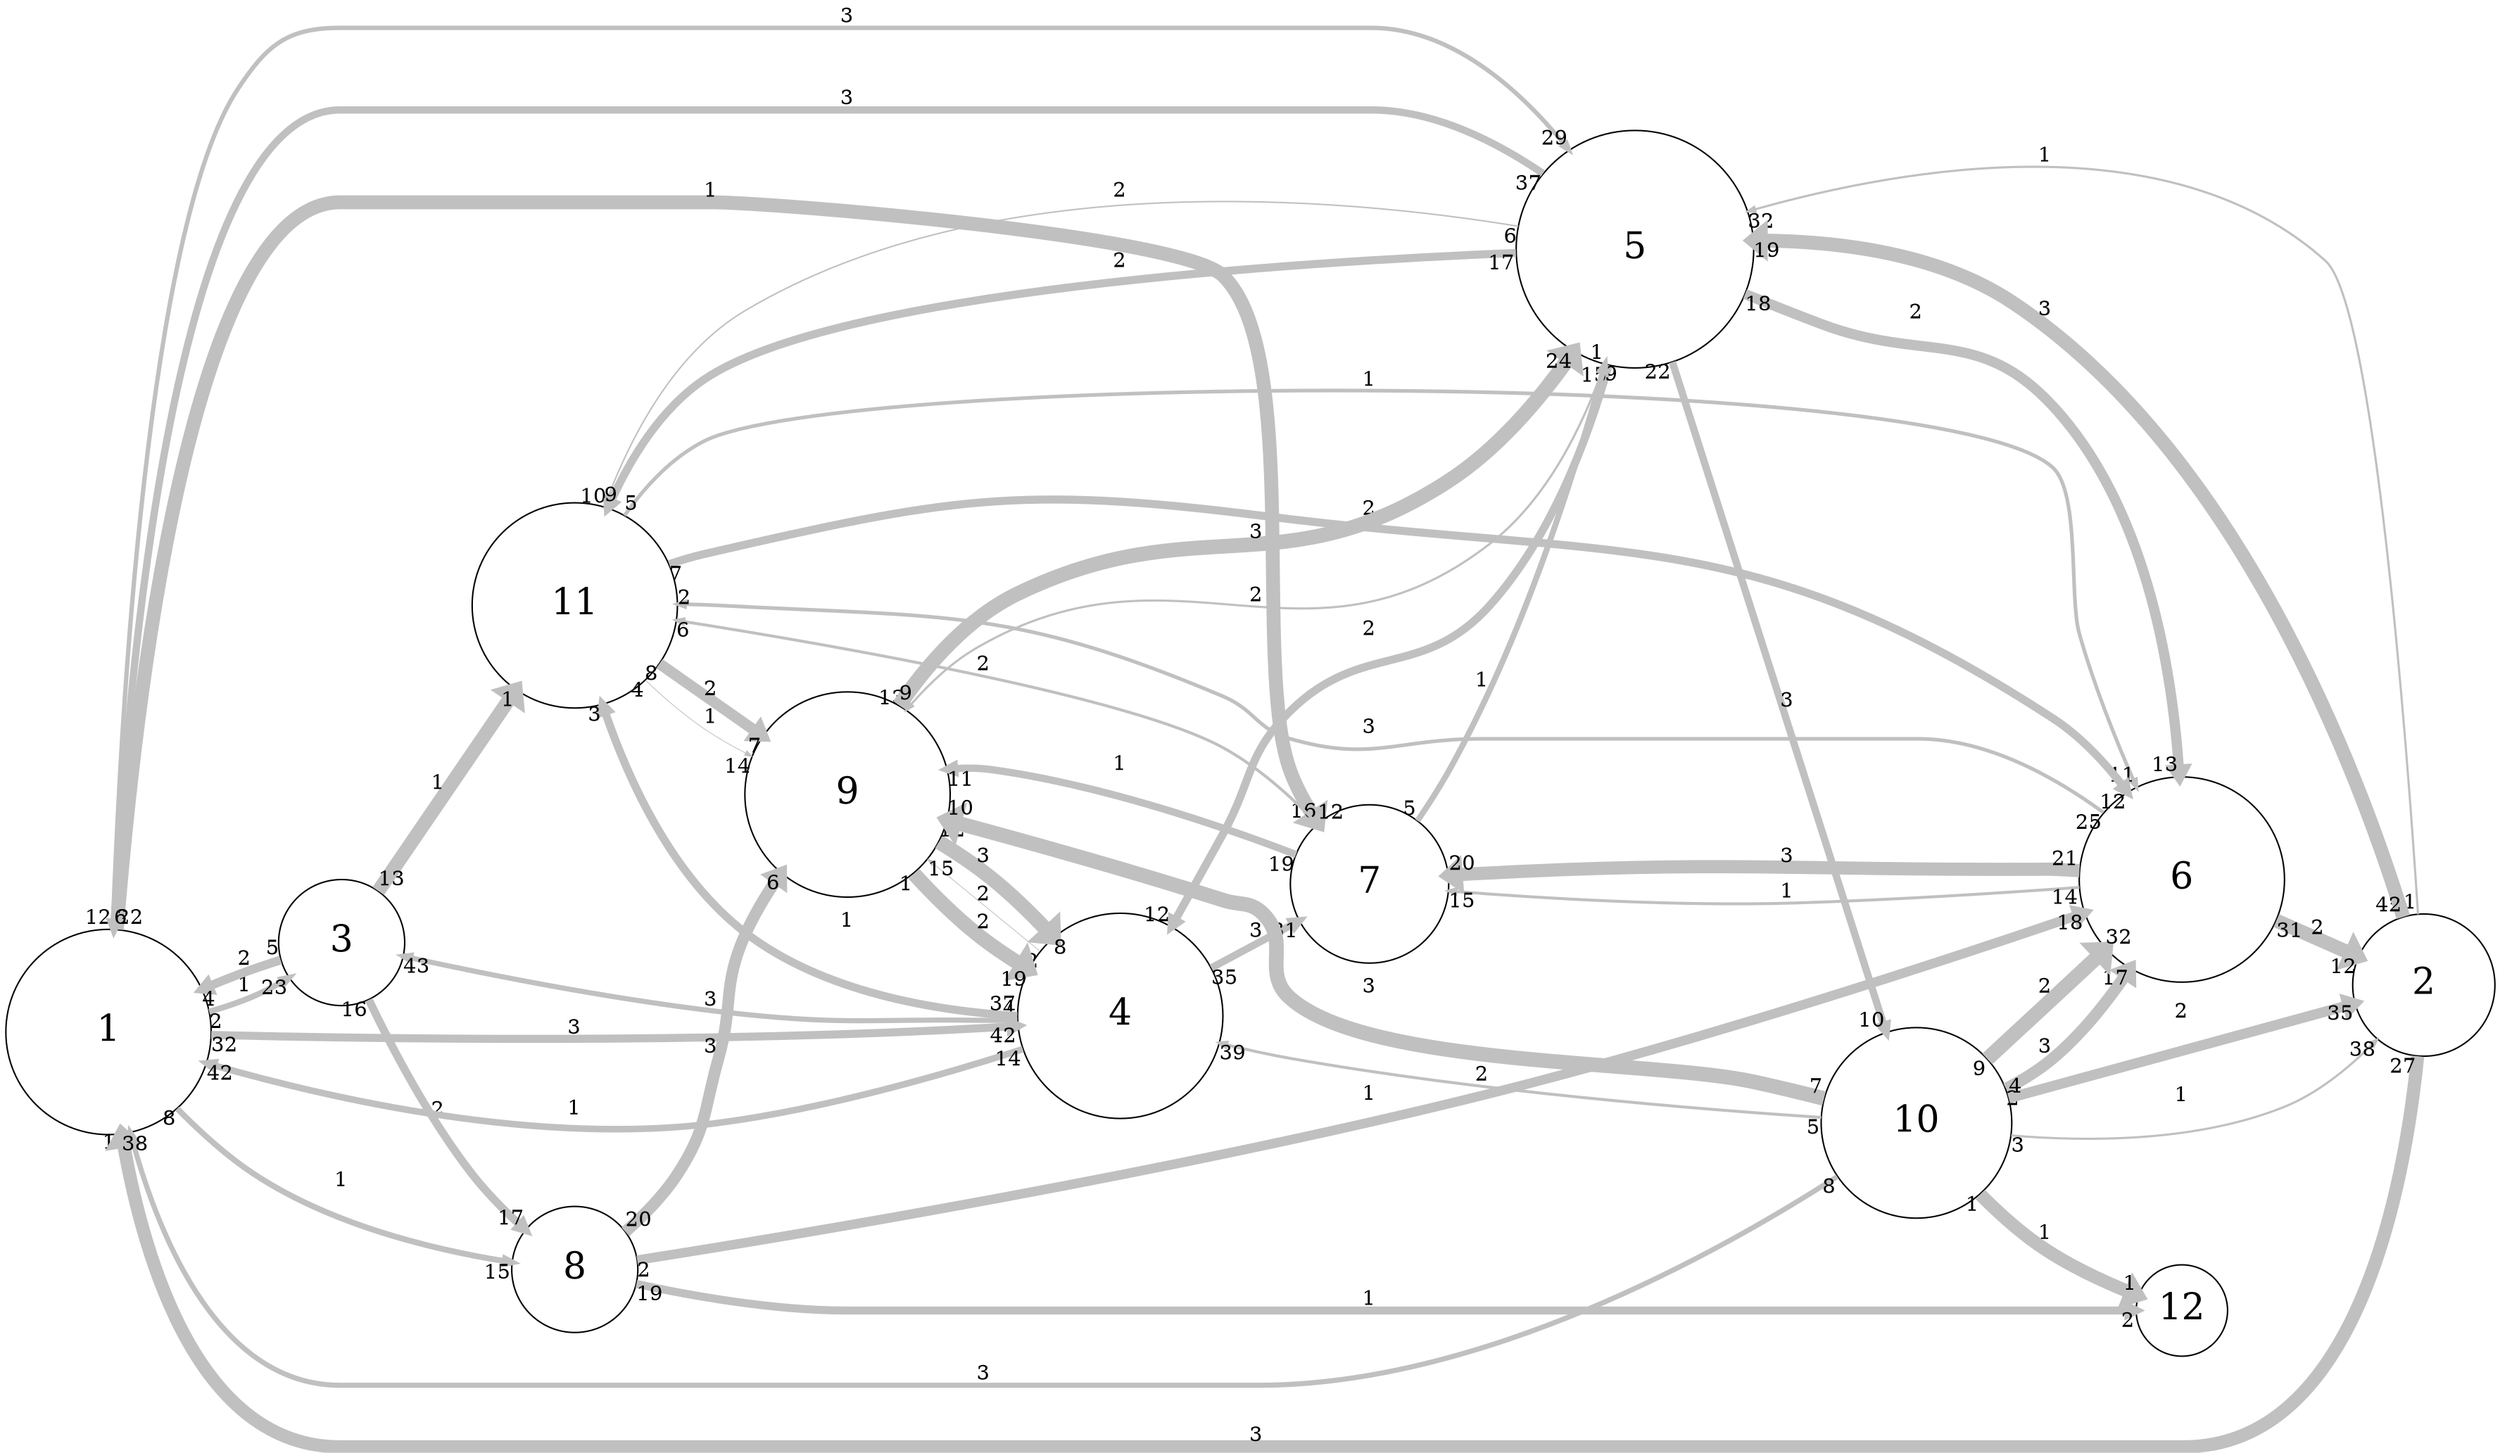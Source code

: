 digraph "" {
	graph [bb="0,0,1670,992.5",
		overlap=false,
		rankdir=LR,
		ratio=0.5,
		scale=1,
		splines=spline
	];
	node [fontsize=25,
		label="\N",
		shape=circle
	];
	edge [arrowsize=0.5,
		splines=true
	];
	0	[height=1.95,
		label=1,
		pos="69.95,282",
		width=1.95];
	2	[height=1.2,
		label=3,
		pos="225.95,342",
		width=1.2];
	0 -> 2	[key=0,
		capacity=1,
		color=grey,
		from_pd=1,
		head_lp="182.88,309.71",
		headlabel=23,
		label=1,
		lp="161.95,313.25",
		penwidth=4.0,
		pos="e,189.63,317.96 139.04,296.3 148.02,298.95 156.99,302.01 165.33,305.5 170.3,307.59 175.35,310.05 180.3,312.7",
		pt=13,
		tail_lp="142.42,304.55",
		taillabel=2,
		to_pd=22];
	3	[height=1.95,
		label=4,
		pos="748.95,295",
		width=1.95];
	0 -> 3	[key=0,
		capacity=3,
		color=grey,
		from_pd=31,
		head_lp="672.38,277.53",
		headlabel=42,
		label=3,
		lp="382.95,282.25",
		penwidth=5.5,
		pos="e,679.13,285.78 140.5,278.77 250.9,274.43 472.92,268.87 660.33,284 662.81,284.2 665.33,284.42 667.87,284.65",
		pt=10,
		tail_lp="147.25,270.52",
		taillabel=32,
		to_pd=41];
	4	[height=2.25,
		label=5,
		pos="1094,808",
		width=2.25];
	0 -> 4	[key=0,
		capacity=3,
		color=grey,
		from_pd=11,
		head_lp="1047.9,887.01",
		headlabel=29,
		label=3,
		lp="565.95,984.25",
		penwidth=3.0,
		pos="e,1054.7,878.76 73.2,352.55 79.062,500.31 98.761,836.53 158.58,932 177.37,961.99 189.56,976 224.95,976 224.95,976 224.95,976 916.95,\
976 973.34,976 1018.8,930.32 1049.3,886.6",
		pt=15,
		tail_lp="66.45,360.8",
		taillabel=12,
		to_pd=28];
	6	[height=1.5,
		label=7,
		pos="915.95,388",
		width=1.5];
	0 -> 6	[key=0,
		capacity=1,
		color=grey,
		from_pd=21,
		head_lp="873.85,437.52",
		headlabel=16,
		label=1,
		lp="473.95,860.25",
		penwidth=9.5,
		pos="e,880.6,429.27 75.159,352.46 86.2,504.97 122.57,852 224.95,852 224.95,852 224.95,852 474.95,852 494.26,852 805.42,817.57 819.15,\
804 873.3,750.46 835.41,535.38 861.95,464 865.03,455.71 869.24,447.47 873.94,439.65",
		pt=2,
		tail_lp="81.909,360.71",
		taillabel=22,
		to_pd=15];
	7	[height=1.2,
		label=8,
		pos="382.95,119",
		width=1.2];
	0 -> 7	[key=0,
		capacity=1,
		color=grey,
		from_pd=7,
		head_lp="332.76,115.07",
		headlabel=15,
		label=1,
		lp="225.95,182.25",
		penwidth=4.0,
		pos="e,339.51,123.32 117.93,230.2 130.63,217.2 144.72,203.64 158.58,192 207.36,151.01 279.76,132.86 328.81,124.94",
		pt=13,
		tail_lp="114.55,238.45",
		taillabel=8,
		to_pd=14];
	2 -> 0	[key=0,
		capacity=2,
		color=grey,
		from_pd=4,
		head_lp="130.32,303.63",
		headlabel=4,
		label=2,
		lp="161.95,331.25",
		penwidth=6.0,
		pos="e,133.7,311.88 183.94,330.59 175.48,327.98 166.68,325.06 158.58,322 153.87,320.23 149.06,318.32 144.24,316.33",
		pt=9,
		tail_lp="180.56,338.84",
		taillabel=5,
		to_pd=3];
	2 -> 7	[key=0,
		capacity=2,
		color=grey,
		from_pd=15,
		head_lp="342.06,154.43",
		headlabel=17,
		label=2,
		lp="290.95,228.25",
		penwidth=5.5,
		pos="e,348.81,146.18 244.04,302.57 259.45,269.26 284.06,221.2 312.75,184 320.93,173.4 330.89,162.98 340.67,153.69",
		pt=10,
		tail_lp="250.79,294.32",
		taillabel=16,
		to_pd=16];
	10	[height=1.95,
		label=11,
		pos="382.95,570",
		width=1.95];
	2 -> 10	[key=0,
		capacity=1,
		color=grey,
		from_pd=12,
		head_lp="339.16,503.77",
		headlabel=1,
		label=1,
		lp="290.95,443.25",
		penwidth=9.5,
		pos="e,342.54,512.02 251.17,377.62 273.7,410.76 307.86,461.02 335.63,501.86",
		pt=2,
		tail_lp="257.92,385.88",
		taillabel=13,
		to_pd=0];
	3 -> 0	[key=0,
		capacity=1,
		color=grey,
		from_pd=13,
		head_lp="143.4,251.03",
		headlabel=42,
		label=1,
		lp="382.95,227.25",
		penwidth=4.5,
		pos="e,136.65,259.28 682.63,270.57 628.5,251.69 549.1,227.14 477.33,217 361.82,200.69 228.36,231.62 146.82,256.17",
		pt=12,
		tail_lp="675.88,262.32",
		taillabel=14,
		to_pd=41];
	3 -> 2	[key=0,
		capacity=3,
		color=grey,
		from_pd=3,
		head_lp="274.84,340.41",
		headlabel=43,
		label=3,
		lp="473.95,302.25",
		penwidth=3.5,
		pos="e,268.09,332.16 678.66,289.44 670.21,289.1 661.7,288.92 653.58,289 583.42,289.67 565.55,284.89 495.75,292 419.22,299.79 331.87,317.75 \
278.06,329.89",
		pt=14,
		tail_lp="675.28,297.69",
		taillabel=4,
		to_pd=42];
	3 -> 6	[key=0,
		capacity=3,
		color=grey,
		from_pd=34,
		head_lp="861.66,353.52",
		headlabel=31,
		label=3,
		lp="839.95,355.25",
		penwidth=5.0,
		pos="e,868.41,361.77 810.45,329.1 826.3,338.03 843.31,347.62 858.9,356.41",
		pt=11,
		tail_lp="817.2,337.35",
		taillabel=35,
		to_pd=30];
	3 -> 10	[key=0,
		capacity=1,
		color=grey,
		from_pd=36,
		head_lp="397.13,493.37",
		headlabel=3,
		label=1,
		lp="565.95,353.25",
		penwidth=5.5,
		pos="e,400.5,501.62 678.35,292.96 623.55,294.84 547.97,305.54 495.75,345.5 449.04,381.25 420.49,441.78 403.95,490.99",
		pt=10,
		tail_lp="671.6,301.21",
		taillabel=37,
		to_pd=2];
	8	[height=1.95,
		label=9,
		pos="565.95,441",
		width=1.95];
	3 -> 8	[key=0,
		capacity=2,
		color=grey,
		from_pd=1,
		head_lp="612.15,374.25",
		headlabel=15,
		label=2,
		lp="656.95,341.25",
		penwidth=0.5,
		pos="e,605.4,382.5 682.17,316.76 672.12,321.49 662.23,327.05 653.58,333.5 636.91,345.9 621.61,362.23 608.65,378.4",
		pt=20,
		tail_lp="678.79,325.01",
		taillabel=2,
		to_pd=14];
	4 -> 0	[key=0,
		capacity=3,
		color=grey,
		from_pd=36,
		head_lp="76.567,360.74",
		headlabel=6,
		label=3,
		lp="565.95,926.25",
		penwidth=5.0,
		pos="e,73.192,352.49 1036.5,865.58 1004.3,892.19 961.63,918 916.95,918 224.95,918 224.95,918 224.95,918 112.12,918 81.666,535.08 73.685,\
363.48",
		pt=11,
		tail_lp="1029.7,857.33",
		taillabel=37,
		to_pd=5];
	4 -> 3	[key=0,
		capacity=2,
		color=grey,
		from_pd=14,
		head_lp="790.99,364.51",
		headlabel=12,
		label=2,
		lp="915.95,565.25",
		penwidth=5.5,
		pos="e,784.24,356.26 1071.4,729.93 1055.6,682.86 1030.6,623.75 994.33,580 951.46,528.27 908.98,554.99 861.95,507 832.07,476.51 838.94,\
458.83 819.15,421 809.78,403.09 799.41,383.9 789.61,366.03",
		pt=10,
		tail_lp="1078.2,721.68",
		taillabel=15,
		to_pd=11];
	4 -> 10	[key=0,
		capacity=2,
		color=grey,
		from_pd=16,
		head_lp="409.9,645.64",
		headlabel=10,
		label=2,
		lp="748.95,807.25",
		penwidth=5.5,
		pos="e,403.15,637.39 1012.7,807.38 864.94,804.78 556.91,792.21 470.58,733 441,712.72 420.73,679.03 407.28,647.53",
		pt=10,
		tail_lp="1006,799.13",
		taillabel=17,
		to_pd=9];
	4 -> 10	[key=1,
		capacity=2,
		color=grey,
		from_pd=5,
		head_lp="397.4,646.5",
		headlabel=9,
		label=2,
		lp="748.95,854.25",
		penwidth=1.0,
		pos="e,400.78,638.25 1014.8,825.49 894.15,848.05 659.23,873.8 495.75,777 447.64,748.51 419.01,691.3 402.79,644.23",
		pt=19,
		tail_lp="1011.5,833.74",
		taillabel=6,
		to_pd=8];
	4 -> 8	[key=0,
		capacity=2,
		color=grey,
		from_pd=8,
		head_lp="596.93,508.88",
		headlabel=13,
		label=2,
		lp="839.95,587.25",
		penwidth=1.5,
		pos="e,603.68,500.63 1069.7,730.63 1054.3,692.13 1030.2,648.15 994.33,621 870.86,527.48 785.56,629.04 653.58,548 636.19,537.33 620.77,\
521.88 607.93,506.02",
		pt=18,
		tail_lp="1066.3,722.38",
		taillabel=9,
		to_pd=12];
	5	[height=1.95,
		label=6,
		pos="1460,386",
		width=1.95];
	4 -> 5	[key=0,
		capacity=2,
		color=grey,
		from_pd=17,
		head_lp="1450.8,464.63",
		headlabel=13,
		label=2,
		lp="1282,766.25",
		penwidth=7.0,
		pos="e,1457.5,456.38 1169.4,777.3 1185.1,770.97 1201.6,764.43 1217.2,758.5 1285.2,732.49 1321.8,756.41 1371.3,703 1430.6,639.03 1450.3,\
538.55 1456.6,467.89",
		pt=7,
		tail_lp="1176.2,785.55",
		taillabel=18,
		to_pd=12];
	9	[height=1.8,
		label=10,
		pos="1282,220",
		width=1.8];
	4 -> 9	[key=0,
		capacity=3,
		color=grey,
		from_pd=21,
		head_lp="1254.7,289.85",
		headlabel=10,
		label=3,
		lp="1196,504.25",
		penwidth=5.0,
		pos="e,1261.5,281.6 1119.4,730.83 1155.5,616.43 1222.9,403.42 1258.2,292.05",
		pt=11,
		tail_lp="1126.1,722.58",
		taillabel=22,
		to_pd=9];
	6 -> 4	[key=0,
		capacity=1,
		color=grey,
		from_pd=4,
		head_lp="1075.4,738.07",
		headlabel=1,
		label=1,
		lp="990.95,516.25",
		penwidth=4.0,
		pos="e,1072,729.82 949.38,430.65 956.67,441.24 963.99,452.77 969.95,464 1013.8,546.64 1047.9,648.25 1069,719.53",
		pt=13,
		tail_lp="946.01,438.9",
		taillabel=5,
		to_pd=0];
	6 -> 10	[key=0,
		capacity=2,
		color=grey,
		from_pd=11,
		head_lp="456.39,552.71",
		headlabel=6,
		label=2,
		lp="656.95,535.25",
		penwidth=2.0,
		pos="e,453.01,560.96 881.73,430.17 864.9,448.78 842.99,469.27 819.15,482 758.12,514.58 568.69,544.74 460.95,559.85",
		pt=17,
		tail_lp="888.48,438.42",
		taillabel=12,
		to_pd=5];
	6 -> 8	[key=0,
		capacity=1,
		color=grey,
		from_pd=18,
		head_lp="639.37,472.68",
		headlabel=11,
		label=1,
		lp="748.95,469.25",
		penwidth=5.0,
		pos="e,632.62,464.43 865.76,408.07 815.23,427.44 733.8,455.23 660.33,465 654.81,465.73 649.16,465.87 643.5,465.56",
		pt=11,
		tail_lp="859.01,416.32",
		taillabel=19,
		to_pd=10];
	7 -> 8	[key=0,
		capacity=3,
		color=grey,
		from_pd=19,
		head_lp="516.44,379.51",
		headlabel=6,
		label=3,
		lp="473.95,262.25",
		penwidth=8.0,
		pos="e,519.81,387.76 417.83,144.55 430.42,155.5 443.88,169.19 453.15,184 492.89,247.46 464.98,278.73 495.75,347 500.5,357.53 506.56,368.03 \
513.12,378",
		pt=5,
		tail_lp="424.58,136.3",
		taillabel=20,
		to_pd=5];
	7 -> 5	[key=0,
		capacity=1,
		color=grey,
		from_pd=1,
		head_lp="1386.2,355.42",
		headlabel=18,
		label=1,
		lp="915.95,245.25",
		penwidth=6.5,
		pos="e,1393,363.67 425.7,126.14 524.96,143.43 782.58,190.09 994.33,244 1132.4,279.15 1290.5,329.72 1382.1,360.07",
		pt=8,
		tail_lp="429.08,117.89",
		taillabel=2,
		to_pd=17];
	11	[height=0.78211,
		label=12,
		pos="1460,93",
		width=0.78211];
	7 -> 11	[key=0,
		capacity=1,
		color=grey,
		from_pd=18,
		head_lp="1428.1,84.498",
		headlabel=2,
		label=1,
		lp="915.95,100.25",
		penwidth=5.5,
		pos="e,1431.5,92.748 425.38,109.25 461.9,101.52 516.66,92 564.95,92 564.95,92 564.95,92 1283,92 1330.2,92 1384.5,92.364 1420.2,92.653",
		pt=10,
		tail_lp="432.13,101",
		taillabel=19,
		to_pd=1];
	1	[height=1.35,
		label=2,
		pos="1621,311",
		width=1.35];
	1 -> 0	[key=0,
		capacity=3,
		color=grey,
		from_pd=26,
		head_lp="71.893,203.68",
		headlabel=38,
		label=3,
		lp="839.95,8.25",
		penwidth=9.0,
		pos="e,78.643,211.93 1616.9,262.41 1608.6,174.94 1577.4,0 1461,0 224.95,0 224.95,0 224.95,0 133.1,0 95.697,116.66 80.697,199.91",
		pt=3,
		tail_lp="1610.2,254.16",
		taillabel=27,
		to_pd=37];
	1 -> 4	[key=0,
		capacity=1,
		color=grey,
		from_pd=40,
		head_lp="1177.4,842.64",
		headlabel=32,
		label=1,
		lp="1368,873.25",
		penwidth=1.5,
		pos="e,1170.6,834.39 1617,359.56 1609.3,477.84 1586.9,773.39 1554.3,803 1452.7,895.48 1279.8,865.74 1177.6,836.41",
		pt=18,
		tail_lp="1610.2,367.81",
		taillabel=41,
		to_pd=31];
	1 -> 4	[key=1,
		capacity=3,
		color=grey,
		from_pd=41,
		head_lp="1181.7,806.56",
		headlabel=19,
		label=3,
		lp="1368,770.25",
		penwidth=9.5,
		pos="e,1174.9,814.81 1607.4,358.14 1579,454.58 1500.1,673.8 1346.8,775 1300.2,805.74 1238.1,814.15 1187.3,814.8",
		pt=2,
		tail_lp="1600.6,366.39",
		taillabel=42,
		to_pd=18];
	10 -> 8	[key=0,
		capacity=2,
		color=grey,
		from_pd=7,
		head_lp="511.44,473.29",
		headlabel=7,
		label=2,
		lp="473.95,513.25",
		penwidth=7.5,
		pos="e,508.07,481.54 440.72,529.54 459.08,516.45 479.6,501.83 498.59,488.29",
		pt=6,
		tail_lp="437.35,521.29",
		taillabel=8,
		to_pd=6];
	10 -> 8	[key=1,
		capacity=1,
		color=grey,
		from_pd=3,
		head_lp="493.6,475.36",
		headlabel=14,
		label=1,
		lp="473.95,492.25",
		penwidth=0.5,
		pos="e,500.35,467.11 430.77,517.97 443,506.08 456.67,494.12 470.58,484.5 478.34,479.13 486.87,474.14 495.53,469.59",
		pt=20,
		tail_lp="427.4,509.72",
		taillabel=4,
		to_pd=13];
	10 -> 5	[key=0,
		capacity=1,
		color=grey,
		from_pd=4,
		head_lp="1435,457.24",
		headlabel=11,
		label=1,
		lp="915.95,728.25",
		penwidth=2.5,
		pos="e,1428.3,448.99 413.9,633.18 427.84,655.44 446.71,678.11 470.58,691 558.69,738.58 1298.8,730 1371.3,661 1407.6,626.54 1375.8,598.03 \
1389.8,550 1398.8,518.66 1412.2,485.28 1424.8,456.87",
		pt=16,
		tail_lp="417.27,641.43",
		taillabel=5,
		to_pd=10];
	10 -> 5	[key=1,
		capacity=2,
		color=grey,
		from_pd=6,
		head_lp="1408.9,432.64",
		headlabel=12,
		label=2,
		lp="915.95,649.25",
		penwidth=5.5,
		pos="e,1415.7,440.89 449.62,593.07 538.67,621.48 702.73,663.71 843.33,644 1073.8,611.69 1146.7,618.84 1346.8,500 1369.2,486.66 1390.3,\
467.73 1408,449.12",
		pt=10,
		tail_lp="453,601.32",
		taillabel=7,
		to_pd=11];
	8 -> 3	[key=0,
		capacity=3,
		color=grey,
		from_pd=11,
		head_lp="708.4,358.35",
		headlabel=8,
		label=3,
		lp="656.95,404.25",
		penwidth=10.0,
		pos="e,705.03,350.1 630.16,412.54 640.64,406.7 651.1,400.13 660.33,393 673.06,383.16 685.43,371.3 696.67,359.28",
		pt=1,
		tail_lp="636.91,404.29",
		taillabel=12,
		to_pd=7];
	8 -> 3	[key=1,
		capacity=2,
		color=grey,
		from_pd=0,
		head_lp="686.93,347.02",
		headlabel=19,
		label=2,
		lp="656.95,376.25",
		penwidth=10.0,
		pos="e,693.68,338.77 621.26,397.2 641.03,381.24 663.57,363.06 684.1,346.5",
		pt=1,
		tail_lp="617.88,405.45",
		taillabel=1,
		to_pd=18];
	8 -> 4	[key=0,
		capacity=3,
		color=grey,
		from_pd=8,
		head_lp="1055.7,732.23",
		headlabel=24,
		label=3,
		lp="839.95,631.25",
		penwidth=10.0,
		pos="e,1049,740.48 598.82,503.28 617.75,533.57 644.74,567.37 678.75,586 796.27,650.35 856.63,592.51 969.95,664 997.2,681.19 1021.6,706.32 \
1041.4,730.79",
		pt=1,
		tail_lp="595.44,495.03",
		taillabel=9,
		to_pd=23];
	5 -> 6	[key=0,
		capacity=1,
		color=grey,
		from_pd=13,
		head_lp="976.73,373.19",
		headlabel=15,
		label=1,
		lp="1196,377.25",
		penwidth=2.0,
		pos="e,969.98,381.44 1389.6,380.39 1337.3,376.46 1263.9,371.55 1199.3,369.5 1122.9,367.07 1035,374.44 977.84,380.59",
		pt=17,
		tail_lp="1382.8,372.14",
		taillabel=14,
		to_pd=14];
	5 -> 6	[key=1,
		capacity=3,
		color=grey,
		from_pd=20,
		head_lp="976.9,400.42",
		headlabel=20,
		label=3,
		lp="1196,402.25",
		penwidth=9.0,
		pos="e,970.15,392.17 1389.6,391.17 1383.4,391.5 1377.3,391.79 1371.3,392 1203.9,397.95 1161.9,392.78 994.33,393 991.33,393 990.57,393.11 \
987.58,393 985.81,392.94 984.02,392.87 982.21,392.79",
		pt=3,
		tail_lp="1382.9,399.42",
		taillabel=21,
		to_pd=19];
	5 -> 1	[key=0,
		capacity=2,
		color=grey,
		from_pd=30,
		head_lp="1569.9,339.68",
		headlabel=12,
		label=2,
		lp="1551,352.25",
		penwidth=9.5,
		pos="e,1576.6,331.43 1523.8,356.36 1537.6,349.83 1552.2,342.97 1565.6,336.62",
		pt=2,
		tail_lp="1530.5,364.61",
		taillabel=31,
		to_pd=11];
	5 -> 10	[key=0,
		capacity=3,
		color=grey,
		from_pd=24,
		head_lp="456.94,579.83",
		headlabel=2,
		label=3,
		lp="915.95,494.25",
		penwidth=2.5,
		pos="e,453.56,571.58 1408.1,433.36 1375,459.21 1329.5,486 1283,486 989.95,486 989.95,486 989.95,486 933.06,486 916.24,469.49 861.95,486.5 \
839.9,493.41 840.32,506.75 819.15,516 678.15,577.61 631.05,564.24 477.33,571 472.4,571.22 467.32,571.37 462.2,571.47",
		pt=16,
		tail_lp="1414.8,441.61",
		taillabel=25,
		to_pd=1];
	9 -> 0	[key=0,
		capacity=3,
		color=grey,
		from_pd=7,
		head_lp="91.195,204.65",
		headlabel=16,
		label=3,
		lp="656.95,50.25",
		penwidth=3.5,
		pos="e,84.445,212.9 1228.2,183.12 1148.3,130.98 990.1,42 840.95,42 224.95,42 224.95,42 224.95,42 146.81,42 106.49,133.22 87.051,203.18",
		pt=14,
		tail_lp="1231.6,191.37",
		taillabel=8,
		to_pd=15];
	9 -> 3	[key=0,
		capacity=2,
		color=grey,
		from_pd=4,
		head_lp="823.94,285.63",
		headlabel=39,
		label=2,
		lp="990.95,256.25",
		penwidth=2.0,
		pos="e,817.19,277.38 1217.1,224.87 1134.6,231.71 986.86,245.88 861.95,268 849.88,270.14 837.17,272.8 824.82,275.61",
		pt=17,
		tail_lp="1213.7,216.62",
		taillabel=5,
		to_pd=38];
	9 -> 1	[key=0,
		capacity=2,
		color=grey,
		from_pd=3,
		head_lp="1596.6,257.22",
		headlabel=35,
		label=2,
		lp="1460,191.25",
		penwidth=7.0,
		pos="e,1603.3,265.47 1341.8,193.95 1393.3,175.1 1469.2,157.01 1530.2,182.5 1561.7,195.68 1583.9,226.86 1598.3,255.19",
		pt=7,
		tail_lp="1345.2,185.7",
		taillabel=4,
		to_pd=34];
	9 -> 1	[key=1,
		capacity=1,
		color=grey,
		from_pd=2,
		head_lp="1566.9,290.26",
		headlabel=38,
		label=1,
		lp="1460,294.25",
		penwidth=1.5,
		pos="e,1573.7,298.51 1344.8,236.69 1408.4,253.88 1506.6,280.4 1566.9,296.67",
		pt=18,
		tail_lp="1348.1,228.44",
		taillabel=3,
		to_pd=37];
	9 -> 8	[key=0,
		capacity=3,
		color=grey,
		from_pd=6,
		head_lp="641.04,432.03",
		headlabel=10,
		label=3,
		lp="915.95,316.25",
		penwidth=10.0,
		pos="e,634.29,423.78 1219.6,239.11 1205,243.32 1189.5,247.55 1175,251 1106.1,267.34 914.9,261.63 861.95,308.5 841.2,326.87 863.32,348.82 \
843.33,368 782.56,426.28 741.77,395.63 660.33,417 655.72,418.21 650.99,419.44 646.21,420.69",
		pt=1,
		tail_lp="1216.2,247.36",
		taillabel=7,
		to_pd=9];
	9 -> 5	[key=0,
		capacity=3,
		color=grey,
		from_pd=1,
		head_lp="1415.1,346.5",
		headlabel=17,
		label=3,
		lp="1368,311.25",
		penwidth=8.0,
		pos="e,1408.3,338.25 1329.7,264.05 1351.1,284.32 1376.9,308.6 1399.7,330.14",
		pt=5,
		tail_lp="1326.3,272.3",
		taillabel=2,
		to_pd=16];
	9 -> 5	[key=1,
		capacity=2,
		color=grey,
		from_pd=8,
		head_lp="1425.1,320.71",
		headlabel=32,
		label=2,
		lp="1368,285.25",
		penwidth=10.0,
		pos="e,1418.4,328.96 1338.2,252.1 1349.6,259.79 1361.3,268.43 1371.3,277.5 1385.2,290.01 1398.6,304.82 1410.7,319.42",
		pt=1,
		tail_lp="1341.6,260.35",
		taillabel=9,
		to_pd=31];
	9 -> 11	[key=0,
		capacity=1,
		color=grey,
		from_pd=0,
		head_lp="1429.2,108.92",
		headlabel=1,
		label=1,
		lp="1368,141.25",
		penwidth=9.0,
		pos="e,1432.6,100.67 1322.9,169.91 1335.2,156.55 1349.6,142.95 1364.6,132.5 1381.7,120.57 1403,111.26 1421,104.69",
		pt=3,
		tail_lp="1319.5,161.66",
		taillabel=1,
		to_pd=0];
}
